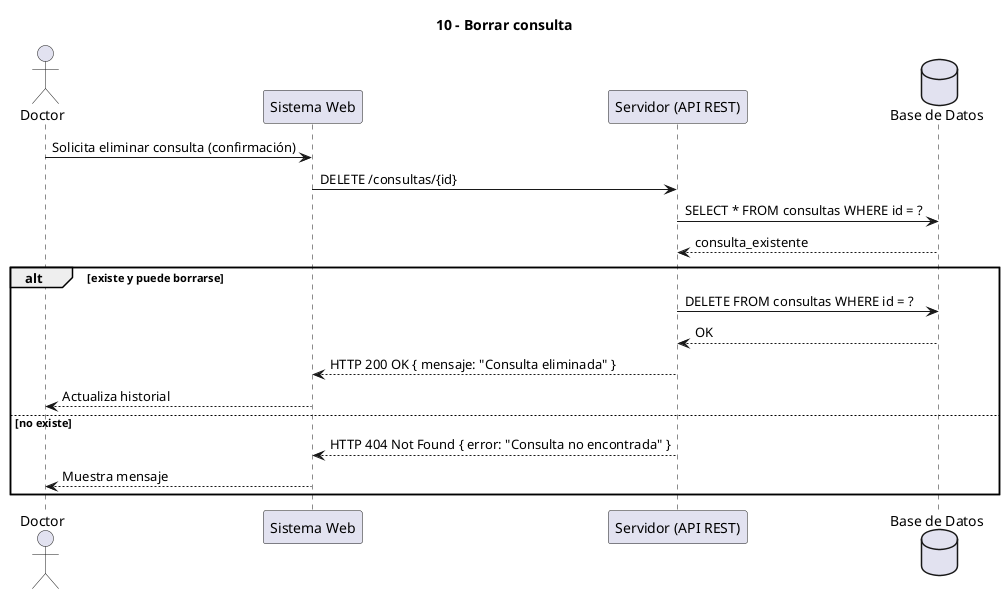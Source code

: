@startuml
' Diagrama 10 - Borrar consulta
title 10 - Borrar consulta
actor Doctor
participant "Sistema Web" as Web
participant "Servidor (API REST)" as Server
database "Base de Datos" as DB

Doctor -> Web : Solicita eliminar consulta (confirmación)
Web -> Server : DELETE /consultas/{id}
Server -> DB : SELECT * FROM consultas WHERE id = ?
DB --> Server : consulta_existente
alt existe y puede borrarse
  Server -> DB : DELETE FROM consultas WHERE id = ?
  DB --> Server : OK
  Server --> Web : HTTP 200 OK { mensaje: "Consulta eliminada" }
  Web --> Doctor : Actualiza historial
else no existe
  Server --> Web : HTTP 404 Not Found { error: "Consulta no encontrada" }
  Web --> Doctor : Muestra mensaje
end
@enduml
